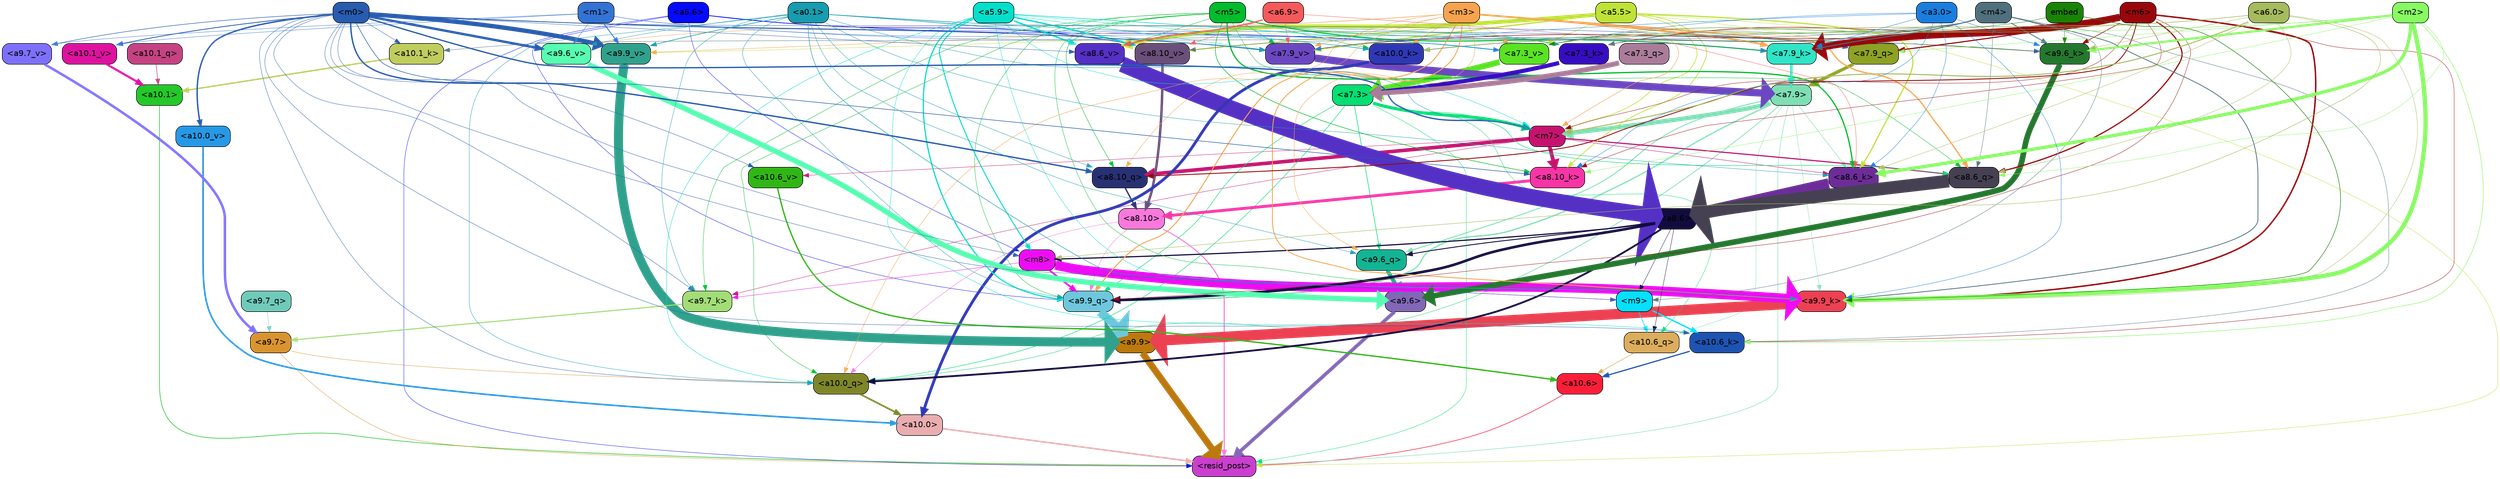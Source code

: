 strict digraph "" {
	graph [bgcolor=transparent,
		layout=dot,
		overlap=false,
		splines=true
	];
	"<a10.6>"	[color=black,
		fillcolor="#fc1e39",
		fontname=Helvetica,
		shape=box,
		style="filled, rounded"];
	"<resid_post>"	[color=black,
		fillcolor="#ca3fce",
		fontname=Helvetica,
		shape=box,
		style="filled, rounded"];
	"<a10.6>" -> "<resid_post>"	[color="#fc1e39",
		penwidth=0.9498605728149414];
	"<a10.1>"	[color=black,
		fillcolor="#22c928",
		fontname=Helvetica,
		shape=box,
		style="filled, rounded"];
	"<a10.1>" -> "<resid_post>"	[color="#22c928",
		penwidth=1.0084514617919922];
	"<a10.0>"	[color=black,
		fillcolor="#e9adb0",
		fontname=Helvetica,
		shape=box,
		style="filled, rounded"];
	"<a10.0>" -> "<resid_post>"	[color="#e9adb0",
		penwidth=2.5814952850341797];
	"<a9.9>"	[color=black,
		fillcolor="#bb790e",
		fontname=Helvetica,
		shape=box,
		style="filled, rounded"];
	"<a9.9>" -> "<resid_post>"	[color="#bb790e",
		penwidth=11.610888481140137];
	"<a9.7>"	[color=black,
		fillcolor="#d99430",
		fontname=Helvetica,
		shape=box,
		style="filled, rounded"];
	"<a9.7>" -> "<resid_post>"	[color="#d99430",
		penwidth=0.6];
	"<a10.0_q>"	[color=black,
		fillcolor="#7e8628",
		fontname=Helvetica,
		shape=box,
		style="filled, rounded"];
	"<a9.7>" -> "<a10.0_q>"	[color="#d99430",
		penwidth=0.6];
	"<a9.6>"	[color=black,
		fillcolor="#8267b7",
		fontname=Helvetica,
		shape=box,
		style="filled, rounded"];
	"<a9.6>" -> "<resid_post>"	[color="#8267b7",
		penwidth=6.121421813964844];
	"<a8.10>"	[color=black,
		fillcolor="#f878db",
		fontname=Helvetica,
		shape=box,
		style="filled, rounded"];
	"<a8.10>" -> "<resid_post>"	[color="#f878db",
		penwidth=1.7841739654541016];
	"<a8.10>" -> "<a10.0_q>"	[color="#f878db",
		penwidth=0.6612663269042969];
	"<a9.9_q>"	[color=black,
		fillcolor="#6ec7dc",
		fontname=Helvetica,
		shape=box,
		style="filled, rounded"];
	"<a8.10>" -> "<a9.9_q>"	[color="#f878db",
		penwidth=0.6];
	"<a7.9>"	[color=black,
		fillcolor="#7edfb4",
		fontname=Helvetica,
		shape=box,
		style="filled, rounded"];
	"<a7.9>" -> "<resid_post>"	[color="#7edfb4",
		penwidth=0.8109169006347656];
	"<a10.6_q>"	[color=black,
		fillcolor="#dcad5d",
		fontname=Helvetica,
		shape=box,
		style="filled, rounded"];
	"<a7.9>" -> "<a10.6_q>"	[color="#7edfb4",
		penwidth=0.6];
	"<a7.9>" -> "<a10.0_q>"	[color="#7edfb4",
		penwidth=1.19378662109375];
	"<m7>"	[color=black,
		fillcolor="#c5136f",
		fontname=Helvetica,
		shape=box,
		style="filled, rounded"];
	"<a7.9>" -> "<m7>"	[color="#7edfb4",
		penwidth=7.3899383544921875];
	"<a7.9>" -> "<a9.9_q>"	[color="#7edfb4",
		penwidth=2.1764984130859375];
	"<a9.6_q>"	[color=black,
		fillcolor="#12b494",
		fontname=Helvetica,
		shape=box,
		style="filled, rounded"];
	"<a7.9>" -> "<a9.6_q>"	[color="#7edfb4",
		penwidth=1.6184196472167969];
	"<a9.9_k>"	[color=black,
		fillcolor="#ec4152",
		fontname=Helvetica,
		shape=box,
		style="filled, rounded"];
	"<a7.9>" -> "<a9.9_k>"	[color="#7edfb4",
		penwidth=0.6];
	"<a8.6_k>"	[color=black,
		fillcolor="#6d2d99",
		fontname=Helvetica,
		shape=box,
		style="filled, rounded"];
	"<a7.9>" -> "<a8.6_k>"	[color="#7edfb4",
		penwidth=0.7570610046386719];
	"<a7.3>"	[color=black,
		fillcolor="#02df73",
		fontname=Helvetica,
		shape=box,
		style="filled, rounded"];
	"<a7.3>" -> "<resid_post>"	[color="#02df73",
		penwidth=0.6];
	"<a7.3>" -> "<a10.6_q>"	[color="#02df73",
		penwidth=0.6];
	"<a7.3>" -> "<a10.0_q>"	[color="#02df73",
		penwidth=0.8208656311035156];
	"<a7.3>" -> "<m7>"	[color="#02df73",
		penwidth=5.189311981201172];
	"<a7.3>" -> "<a9.9_q>"	[color="#02df73",
		penwidth=0.8119163513183594];
	"<a7.3>" -> "<a9.6_q>"	[color="#02df73",
		penwidth=0.9649925231933594];
	"<a8.6_q>"	[color=black,
		fillcolor="#454152",
		fontname=Helvetica,
		shape=box,
		style="filled, rounded"];
	"<a7.3>" -> "<a8.6_q>"	[color="#02df73",
		penwidth=0.7801322937011719];
	"<a6.6>"	[color=black,
		fillcolor="#060afd",
		fontname=Helvetica,
		shape=box,
		style="filled, rounded"];
	"<a6.6>" -> "<resid_post>"	[color="#060afd",
		penwidth=0.6];
	"<m8>"	[color=black,
		fillcolor="#ee0cf4",
		fontname=Helvetica,
		shape=box,
		style="filled, rounded"];
	"<a6.6>" -> "<m8>"	[color="#060afd",
		penwidth=0.6];
	"<a6.6>" -> "<a9.9_q>"	[color="#060afd",
		penwidth=0.6];
	"<a8.10_v>"	[color=black,
		fillcolor="#6a4f7b",
		fontname=Helvetica,
		shape=box,
		style="filled, rounded"];
	"<a6.6>" -> "<a8.10_v>"	[color="#060afd",
		penwidth=1.0661506652832031];
	"<a7.3_v>"	[color=black,
		fillcolor="#59e322",
		fontname=Helvetica,
		shape=box,
		style="filled, rounded"];
	"<a6.6>" -> "<a7.3_v>"	[color="#060afd",
		penwidth=0.8506813049316406];
	"<a5.5>"	[color=black,
		fillcolor="#bfe236",
		fontname=Helvetica,
		shape=box,
		style="filled, rounded"];
	"<a5.5>" -> "<resid_post>"	[color="#bfe236",
		penwidth=0.6];
	"<a5.5>" -> "<m7>"	[color="#bfe236",
		penwidth=1.0865592956542969];
	"<a9.9_v>"	[color=black,
		fillcolor="#30a18c",
		fontname=Helvetica,
		shape=box,
		style="filled, rounded"];
	"<a5.5>" -> "<a9.9_v>"	[color="#bfe236",
		penwidth=0.6];
	"<a8.10_k>"	[color=black,
		fillcolor="#f835a6",
		fontname=Helvetica,
		shape=box,
		style="filled, rounded"];
	"<a5.5>" -> "<a8.10_k>"	[color="#bfe236",
		penwidth=1.1390800476074219];
	"<a5.5>" -> "<a8.6_k>"	[color="#bfe236",
		penwidth=2.00030517578125];
	"<a5.5>" -> "<a8.10_v>"	[color="#bfe236",
		penwidth=1.4206085205078125];
	"<a8.6_v>"	[color=black,
		fillcolor="#5530c5",
		fontname=Helvetica,
		shape=box,
		style="filled, rounded"];
	"<a5.5>" -> "<a8.6_v>"	[color="#bfe236",
		penwidth=6.534294128417969];
	"<a7.9_q>"	[color=black,
		fillcolor="#8da224",
		fontname=Helvetica,
		shape=box,
		style="filled, rounded"];
	"<a5.5>" -> "<a7.9_q>"	[color="#bfe236",
		penwidth=0.6];
	"<a7.9_v>"	[color=black,
		fillcolor="#6b48c2",
		fontname=Helvetica,
		shape=box,
		style="filled, rounded"];
	"<a5.5>" -> "<a7.9_v>"	[color="#bfe236",
		penwidth=2.0819549560546875];
	"<a5.5>" -> "<a7.3_v>"	[color="#bfe236",
		penwidth=0.8107681274414062];
	"<a10.6_q>" -> "<a10.6>"	[color="#dcad5d",
		penwidth=0.9244728088378906];
	"<a10.1_q>"	[color=black,
		fillcolor="#c54382",
		fontname=Helvetica,
		shape=box,
		style="filled, rounded"];
	"<a10.1_q>" -> "<a10.1>"	[color="#c54382",
		penwidth=0.9268798828125];
	"<a10.0_q>" -> "<a10.0>"	[color="#7e8628",
		penwidth=2.905670166015625];
	"<a10.6_k>"	[color=black,
		fillcolor="#1d53b1",
		fontname=Helvetica,
		shape=box,
		style="filled, rounded"];
	"<a10.6_k>" -> "<a10.6>"	[color="#1d53b1",
		penwidth=2.0319366455078125];
	"<a10.1_k>"	[color=black,
		fillcolor="#bfcd5e",
		fontname=Helvetica,
		shape=box,
		style="filled, rounded"];
	"<a10.1_k>" -> "<a10.1>"	[color="#bfcd5e",
		penwidth=2.4037628173828125];
	"<a10.0_k>"	[color=black,
		fillcolor="#2f38b4",
		fontname=Helvetica,
		shape=box,
		style="filled, rounded"];
	"<a10.0_k>" -> "<a10.0>"	[color="#2f38b4",
		penwidth=4.9319305419921875];
	"<a10.6_v>"	[color=black,
		fillcolor="#30b716",
		fontname=Helvetica,
		shape=box,
		style="filled, rounded"];
	"<a10.6_v>" -> "<a10.6>"	[color="#30b716",
		penwidth=2.290935516357422];
	"<a10.1_v>"	[color=black,
		fillcolor="#de12a0",
		fontname=Helvetica,
		shape=box,
		style="filled, rounded"];
	"<a10.1_v>" -> "<a10.1>"	[color="#de12a0",
		penwidth=3.6398468017578125];
	"<a10.0_v>"	[color=black,
		fillcolor="#2798e6",
		fontname=Helvetica,
		shape=box,
		style="filled, rounded"];
	"<a10.0_v>" -> "<a10.0>"	[color="#2798e6",
		penwidth=2.7666168212890625];
	"<m9>"	[color=black,
		fillcolor="#04e0fd",
		fontname=Helvetica,
		shape=box,
		style="filled, rounded"];
	"<m9>" -> "<a10.6_q>"	[color="#04e0fd",
		penwidth=1.0384025573730469];
	"<m9>" -> "<a10.6_k>"	[color="#04e0fd",
		penwidth=2.371124267578125];
	"<a8.6>"	[color=black,
		fillcolor="#120c3e",
		fontname=Helvetica,
		shape=box,
		style="filled, rounded"];
	"<a8.6>" -> "<a10.6_q>"	[color="#120c3e",
		penwidth=0.6];
	"<a8.6>" -> "<a10.0_q>"	[color="#120c3e",
		penwidth=3.1841888427734375];
	"<a8.6>" -> "<m9>"	[color="#120c3e",
		penwidth=0.6];
	"<a8.6>" -> "<m8>"	[color="#120c3e",
		penwidth=1.972564697265625];
	"<a8.6>" -> "<a9.9_q>"	[color="#120c3e",
		penwidth=4.482503890991211];
	"<a8.6>" -> "<a9.6_q>"	[color="#120c3e",
		penwidth=1.515838623046875];
	"<m5>"	[color=black,
		fillcolor="#01bc2d",
		fontname=Helvetica,
		shape=box,
		style="filled, rounded"];
	"<m5>" -> "<a10.0_q>"	[color="#01bc2d",
		penwidth=0.6];
	"<m5>" -> "<a10.0_k>"	[color="#01bc2d",
		penwidth=0.6];
	"<m5>" -> "<a9.9_q>"	[color="#01bc2d",
		penwidth=0.6];
	"<m5>" -> "<a9.9_k>"	[color="#01bc2d",
		penwidth=0.6];
	"<a9.7_k>"	[color=black,
		fillcolor="#a2dd77",
		fontname=Helvetica,
		shape=box,
		style="filled, rounded"];
	"<m5>" -> "<a9.7_k>"	[color="#01bc2d",
		penwidth=0.6];
	"<a9.6_k>"	[color=black,
		fillcolor="#24782e",
		fontname=Helvetica,
		shape=box,
		style="filled, rounded"];
	"<m5>" -> "<a9.6_k>"	[color="#01bc2d",
		penwidth=0.7197036743164062];
	"<a8.10_q>"	[color=black,
		fillcolor="#283173",
		fontname=Helvetica,
		shape=box,
		style="filled, rounded"];
	"<m5>" -> "<a8.10_q>"	[color="#01bc2d",
		penwidth=0.7198371887207031];
	"<m5>" -> "<a8.6_q>"	[color="#01bc2d",
		penwidth=0.6];
	"<m5>" -> "<a8.10_k>"	[color="#01bc2d",
		penwidth=0.9238471984863281];
	"<m5>" -> "<a8.6_k>"	[color="#01bc2d",
		penwidth=2.1219520568847656];
	"<m5>" -> "<a8.6_v>"	[color="#01bc2d",
		penwidth=0.6];
	"<m5>" -> "<a7.9_q>"	[color="#01bc2d",
		penwidth=0.6];
	"<a7.9_k>"	[color=black,
		fillcolor="#30e4c6",
		fontname=Helvetica,
		shape=box,
		style="filled, rounded"];
	"<m5>" -> "<a7.9_k>"	[color="#01bc2d",
		penwidth=1.7779998779296875];
	"<a7.3_k>"	[color=black,
		fillcolor="#360dc1",
		fontname=Helvetica,
		shape=box,
		style="filled, rounded"];
	"<m5>" -> "<a7.3_k>"	[color="#01bc2d",
		penwidth=0.6];
	"<m5>" -> "<a7.9_v>"	[color="#01bc2d",
		penwidth=0.6];
	"<a5.9>"	[color=black,
		fillcolor="#04dfcb",
		fontname=Helvetica,
		shape=box,
		style="filled, rounded"];
	"<a5.9>" -> "<a10.0_q>"	[color="#04dfcb",
		penwidth=0.6463394165039062];
	"<a5.9>" -> "<a10.6_k>"	[color="#04dfcb",
		penwidth=0.6];
	"<a5.9>" -> "<a10.0_k>"	[color="#04dfcb",
		penwidth=0.6];
	"<a5.9>" -> "<m7>"	[color="#04dfcb",
		penwidth=0.6];
	"<a5.9>" -> "<m8>"	[color="#04dfcb",
		penwidth=1.6550712585449219];
	"<a5.9>" -> "<a9.9_q>"	[color="#04dfcb",
		penwidth=2.019031524658203];
	"<a5.9>" -> "<a9.9_k>"	[color="#04dfcb",
		penwidth=0.6];
	"<a5.9>" -> "<a8.10_v>"	[color="#04dfcb",
		penwidth=2.2765426635742188];
	"<a5.9>" -> "<a8.6_v>"	[color="#04dfcb",
		penwidth=2.4934005737304688];
	"<a5.9>" -> "<a7.9_v>"	[color="#04dfcb",
		penwidth=0.6];
	"<a5.9>" -> "<a7.3_v>"	[color="#04dfcb",
		penwidth=0.9861984252929688];
	"<m3>"	[color=black,
		fillcolor="#f6a34f",
		fontname=Helvetica,
		shape=box,
		style="filled, rounded"];
	"<m3>" -> "<a10.0_q>"	[color="#f6a34f",
		penwidth=0.6597442626953125];
	"<m3>" -> "<a10.0_k>"	[color="#f6a34f",
		penwidth=0.6506614685058594];
	"<m3>" -> "<m7>"	[color="#f6a34f",
		penwidth=0.7659339904785156];
	"<m3>" -> "<a9.9_q>"	[color="#f6a34f",
		penwidth=1.6276321411132812];
	"<m3>" -> "<a9.6_q>"	[color="#f6a34f",
		penwidth=0.6724472045898438];
	"<m3>" -> "<a9.9_k>"	[color="#f6a34f",
		penwidth=1.4574642181396484];
	"<m3>" -> "<a9.6_k>"	[color="#f6a34f",
		penwidth=0.6];
	"<m3>" -> "<a9.9_v>"	[color="#f6a34f",
		penwidth=0.6589469909667969];
	"<a9.6_v>"	[color=black,
		fillcolor="#57fdb1",
		fontname=Helvetica,
		shape=box,
		style="filled, rounded"];
	"<m3>" -> "<a9.6_v>"	[color="#f6a34f",
		penwidth=0.6];
	"<m3>" -> "<a8.10_q>"	[color="#f6a34f",
		penwidth=0.6];
	"<m3>" -> "<a8.6_q>"	[color="#f6a34f",
		penwidth=2.1676406860351562];
	"<m3>" -> "<a7.9_q>"	[color="#f6a34f",
		penwidth=0.6];
	"<m3>" -> "<a7.9_k>"	[color="#f6a34f",
		penwidth=2.978912353515625];
	"<m3>" -> "<a7.9_v>"	[color="#f6a34f",
		penwidth=0.6];
	"<m3>" -> "<a7.3_v>"	[color="#f6a34f",
		penwidth=0.6];
	"<m0>"	[color=black,
		fillcolor="#285cae",
		fontname=Helvetica,
		shape=box,
		style="filled, rounded"];
	"<m0>" -> "<a10.0_q>"	[color="#285cae",
		penwidth=0.6];
	"<m0>" -> "<a10.6_k>"	[color="#285cae",
		penwidth=0.6];
	"<m0>" -> "<a10.1_k>"	[color="#285cae",
		penwidth=0.6];
	"<m0>" -> "<a10.6_v>"	[color="#285cae",
		penwidth=0.6];
	"<m0>" -> "<a10.1_v>"	[color="#285cae",
		penwidth=1.3360328674316406];
	"<m0>" -> "<a10.0_v>"	[color="#285cae",
		penwidth=2.4083595275878906];
	"<m0>" -> "<m9>"	[color="#285cae",
		penwidth=0.6];
	"<m0>" -> "<m7>"	[color="#285cae",
		penwidth=2.224945068359375];
	"<m0>" -> "<m8>"	[color="#285cae",
		penwidth=0.6];
	"<m0>" -> "<a9.7_k>"	[color="#285cae",
		penwidth=0.6];
	"<m0>" -> "<a9.6_k>"	[color="#285cae",
		penwidth=0.6];
	"<m0>" -> "<a9.9_v>"	[color="#285cae",
		penwidth=7.537467956542969];
	"<a9.7_v>"	[color=black,
		fillcolor="#7e70fc",
		fontname=Helvetica,
		shape=box,
		style="filled, rounded"];
	"<m0>" -> "<a9.7_v>"	[color="#285cae",
		penwidth=0.8575286865234375];
	"<m0>" -> "<a9.6_v>"	[color="#285cae",
		penwidth=4.1688385009765625];
	"<m0>" -> "<a8.10_q>"	[color="#285cae",
		penwidth=2.3761940002441406];
	"<m0>" -> "<a8.10_k>"	[color="#285cae",
		penwidth=0.9220962524414062];
	"<m0>" -> "<a8.6_v>"	[color="#285cae",
		penwidth=0.6];
	"<m0>" -> "<a7.9_q>"	[color="#285cae",
		penwidth=0.6];
	"<m0>" -> "<a7.9_v>"	[color="#285cae",
		penwidth=1.2114486694335938];
	"<a0.1>"	[color=black,
		fillcolor="#189caf",
		fontname=Helvetica,
		shape=box,
		style="filled, rounded"];
	"<a0.1>" -> "<a10.0_q>"	[color="#189caf",
		penwidth=0.6];
	"<a0.1>" -> "<a10.0_k>"	[color="#189caf",
		penwidth=0.6768684387207031];
	"<a0.1>" -> "<m7>"	[color="#189caf",
		penwidth=0.6];
	"<a0.1>" -> "<a9.9_q>"	[color="#189caf",
		penwidth=0.6];
	"<a0.1>" -> "<a9.6_q>"	[color="#189caf",
		penwidth=0.6];
	"<a0.1>" -> "<a9.9_k>"	[color="#189caf",
		penwidth=0.81341552734375];
	"<a0.1>" -> "<a9.7_k>"	[color="#189caf",
		penwidth=0.6];
	"<a0.1>" -> "<a9.9_v>"	[color="#189caf",
		penwidth=1.062591552734375];
	"<a0.1>" -> "<a9.6_v>"	[color="#189caf",
		penwidth=0.6];
	"<a0.1>" -> "<a8.10_q>"	[color="#189caf",
		penwidth=0.6];
	"<a0.1>" -> "<a8.6_k>"	[color="#189caf",
		penwidth=0.6];
	"<a0.1>" -> "<a8.10_v>"	[color="#189caf",
		penwidth=0.6];
	"<a0.1>" -> "<a7.3_k>"	[color="#189caf",
		penwidth=0.6];
	"<a0.1>" -> "<a7.9_v>"	[color="#189caf",
		penwidth=0.6];
	"<m6>"	[color=black,
		fillcolor="#99070b",
		fontname=Helvetica,
		shape=box,
		style="filled, rounded"];
	"<m6>" -> "<a10.6_k>"	[color="#99070b",
		penwidth=0.6];
	"<m6>" -> "<m7>"	[color="#99070b",
		penwidth=0.6];
	"<m6>" -> "<a9.9_q>"	[color="#99070b",
		penwidth=0.6];
	"<m6>" -> "<a9.9_k>"	[color="#99070b",
		penwidth=2.533975601196289];
	"<m6>" -> "<a9.6_k>"	[color="#99070b",
		penwidth=0.9471282958984375];
	"<m6>" -> "<a8.10_q>"	[color="#99070b",
		penwidth=1.4854621887207031];
	"<m6>" -> "<a8.6_q>"	[color="#99070b",
		penwidth=2.0796165466308594];
	"<m6>" -> "<a8.10_k>"	[color="#99070b",
		penwidth=0.6];
	"<m6>" -> "<a7.9_q>"	[color="#99070b",
		penwidth=1.9016571044921875];
	"<m6>" -> "<a7.9_k>"	[color="#99070b",
		penwidth=12.277053833007812];
	"<m6>" -> "<a7.3_k>"	[color="#99070b",
		penwidth=0.8951148986816406];
	"<m6>" -> "<a7.9_v>"	[color="#99070b",
		penwidth=0.8897933959960938];
	"<m4>"	[color=black,
		fillcolor="#50707e",
		fontname=Helvetica,
		shape=box,
		style="filled, rounded"];
	"<m4>" -> "<a10.6_k>"	[color="#50707e",
		penwidth=0.6];
	"<m4>" -> "<a10.1_k>"	[color="#50707e",
		penwidth=0.6];
	"<m4>" -> "<a10.0_k>"	[color="#50707e",
		penwidth=1.230804443359375];
	"<m4>" -> "<m9>"	[color="#50707e",
		penwidth=0.6];
	"<m4>" -> "<a9.9_k>"	[color="#50707e",
		penwidth=1.3186264038085938];
	"<m4>" -> "<a9.6_k>"	[color="#50707e",
		penwidth=1.3722038269042969];
	"<m4>" -> "<a8.6_q>"	[color="#50707e",
		penwidth=0.6];
	"<m4>" -> "<a8.10_v>"	[color="#50707e",
		penwidth=0.6];
	"<m4>" -> "<a7.9_k>"	[color="#50707e",
		penwidth=1.5913276672363281];
	"<m4>" -> "<a7.3_k>"	[color="#50707e",
		penwidth=0.6];
	"<m2>"	[color=black,
		fillcolor="#88f963",
		fontname=Helvetica,
		shape=box,
		style="filled, rounded"];
	"<m2>" -> "<a10.6_k>"	[color="#88f963",
		penwidth=0.8380241394042969];
	"<m2>" -> "<a10.0_k>"	[color="#88f963",
		penwidth=0.6622200012207031];
	"<m2>" -> "<a9.9_k>"	[color="#88f963",
		penwidth=7.476325988769531];
	"<m2>" -> "<a9.6_k>"	[color="#88f963",
		penwidth=3.761505126953125];
	"<m2>" -> "<a8.6_q>"	[color="#88f963",
		penwidth=0.6];
	"<m2>" -> "<a8.10_k>"	[color="#88f963",
		penwidth=0.6];
	"<m2>" -> "<a8.6_k>"	[color="#88f963",
		penwidth=5.699577331542969];
	"<m2>" -> "<a7.9_q>"	[color="#88f963",
		penwidth=0.6];
	"<a6.0>"	[color=black,
		fillcolor="#a5bb5d",
		fontname=Helvetica,
		shape=box,
		style="filled, rounded"];
	"<a6.0>" -> "<a10.0_k>"	[color="#a5bb5d",
		penwidth=0.6];
	"<a6.0>" -> "<m7>"	[color="#a5bb5d",
		penwidth=1.694061279296875];
	"<a6.0>" -> "<m8>"	[color="#a5bb5d",
		penwidth=0.7418403625488281];
	"<a6.0>" -> "<a9.9_k>"	[color="#a5bb5d",
		penwidth=0.6];
	"<a6.0>" -> "<a9.6_k>"	[color="#a5bb5d",
		penwidth=0.6];
	"<a6.0>" -> "<a8.6_q>"	[color="#a5bb5d",
		penwidth=0.6];
	"<a6.0>" -> "<a8.6_k>"	[color="#a5bb5d",
		penwidth=0.6];
	"<a6.0>" -> "<a7.3_v>"	[color="#a5bb5d",
		penwidth=0.9905738830566406];
	"<m7>" -> "<a10.6_v>"	[color="#c5136f",
		penwidth=0.6];
	"<m7>" -> "<a9.7_k>"	[color="#c5136f",
		penwidth=0.6];
	"<m7>" -> "<a8.10_q>"	[color="#c5136f",
		penwidth=6.2237091064453125];
	"<m7>" -> "<a8.6_q>"	[color="#c5136f",
		penwidth=1.9677276611328125];
	"<m7>" -> "<a8.10_k>"	[color="#c5136f",
		penwidth=6.505390167236328];
	"<m7>" -> "<a8.6_k>"	[color="#c5136f",
		penwidth=0.6821136474609375];
	"<m1>"	[color=black,
		fillcolor="#3373d4",
		fontname=Helvetica,
		shape=box,
		style="filled, rounded"];
	"<m1>" -> "<a10.1_v>"	[color="#3373d4",
		penwidth=0.6];
	"<m1>" -> "<a9.9_v>"	[color="#3373d4",
		penwidth=1.4082679748535156];
	"<m1>" -> "<a9.7_v>"	[color="#3373d4",
		penwidth=0.6];
	"<m1>" -> "<a9.6_v>"	[color="#3373d4",
		penwidth=0.6];
	"<m1>" -> "<a7.9_k>"	[color="#3373d4",
		penwidth=0.6];
	"<m1>" -> "<a7.3_v>"	[color="#3373d4",
		penwidth=0.6];
	"<m8>" -> "<m9>"	[color="#ee0cf4",
		penwidth=0.6];
	"<m8>" -> "<a9.9_q>"	[color="#ee0cf4",
		penwidth=3.073810577392578];
	"<m8>" -> "<a9.9_k>"	[color="#ee0cf4",
		penwidth=16.255420684814453];
	"<m8>" -> "<a9.7_k>"	[color="#ee0cf4",
		penwidth=0.6];
	"<a9.9_q>" -> "<a9.9>"	[color="#6ec7dc",
		penwidth=15.310546875];
	"<a9.7_q>"	[color=black,
		fillcolor="#70caba",
		fontname=Helvetica,
		shape=box,
		style="filled, rounded"];
	"<a9.7_q>" -> "<a9.7>"	[color="#70caba",
		penwidth=0.6];
	"<a9.6_q>" -> "<a9.6>"	[color="#12b494",
		penwidth=6.823722839355469];
	"<a9.9_k>" -> "<a9.9>"	[color="#ec4152",
		penwidth=17.953022003173828];
	"<a9.7_k>" -> "<a9.7>"	[color="#a2dd77",
		penwidth=1.85101318359375];
	"<a9.6_k>" -> "<a9.6>"	[color="#24782e",
		penwidth=9.787818908691406];
	"<a9.9_v>" -> "<a9.9>"	[color="#30a18c",
		penwidth=15.728643417358398];
	"<a9.7_v>" -> "<a9.7>"	[color="#7e70fc",
		penwidth=4.305488586425781];
	"<a9.6_v>" -> "<a9.6>"	[color="#57fdb1",
		penwidth=9.212547302246094];
	"<a3.0>"	[color=black,
		fillcolor="#197ede",
		fontname=Helvetica,
		shape=box,
		style="filled, rounded"];
	"<a3.0>" -> "<a9.9_k>"	[color="#197ede",
		penwidth=0.6];
	"<a3.0>" -> "<a9.6_k>"	[color="#197ede",
		penwidth=0.6];
	"<a3.0>" -> "<a8.10_k>"	[color="#197ede",
		penwidth=0.6];
	"<a3.0>" -> "<a8.6_k>"	[color="#197ede",
		penwidth=0.6];
	"<a3.0>" -> "<a7.9_k>"	[color="#197ede",
		penwidth=0.6];
	"<a3.0>" -> "<a7.9_v>"	[color="#197ede",
		penwidth=0.6];
	"<a3.0>" -> "<a7.3_v>"	[color="#197ede",
		penwidth=0.6];
	embed	[color=black,
		fillcolor="#198306",
		fontname=Helvetica,
		shape=box,
		style="filled, rounded"];
	embed -> "<a9.9_k>"	[color="#198306",
		penwidth=0.8602714538574219];
	embed -> "<a9.6_k>"	[color="#198306",
		penwidth=0.6];
	embed -> "<a7.3_v>"	[color="#198306",
		penwidth=0.6];
	"<a8.10_q>" -> "<a8.10>"	[color="#283173",
		penwidth=2.2933731079101562];
	"<a8.6_q>" -> "<a8.6>"	[color="#454152",
		penwidth=22.21251106262207];
	"<a8.10_k>" -> "<a8.10>"	[color="#f835a6",
		penwidth=5.009056091308594];
	"<a8.6_k>" -> "<a8.6>"	[color="#6d2d99",
		penwidth=19.114789962768555];
	"<a8.10_v>" -> "<a8.10>"	[color="#6a4f7b",
		penwidth=4.248416900634766];
	"<a8.6_v>" -> "<a8.6>"	[color="#5530c5",
		penwidth=27.461654663085938];
	"<a6.9>"	[color=black,
		fillcolor="#f45a5c",
		fontname=Helvetica,
		shape=box,
		style="filled, rounded"];
	"<a6.9>" -> "<a8.6_k>"	[color="#f45a5c",
		penwidth=0.6];
	"<a6.9>" -> "<a8.10_v>"	[color="#f45a5c",
		penwidth=0.6];
	"<a6.9>" -> "<a8.6_v>"	[color="#f45a5c",
		penwidth=2.0546798706054688];
	"<a6.9>" -> "<a7.9_v>"	[color="#f45a5c",
		penwidth=0.6];
	"<a7.9_q>" -> "<a7.9>"	[color="#8da224",
		penwidth=5.6087493896484375];
	"<a7.3_q>"	[color=black,
		fillcolor="#ab7c9a",
		fontname=Helvetica,
		shape=box,
		style="filled, rounded"];
	"<a7.3_q>" -> "<a7.3>"	[color="#ab7c9a",
		penwidth=8.568470001220703];
	"<a7.9_k>" -> "<a7.9>"	[color="#30e4c6",
		penwidth=4.179893493652344];
	"<a7.3_k>" -> "<a7.3>"	[color="#360dc1",
		penwidth=7.138481140136719];
	"<a7.9_v>" -> "<a7.9>"	[color="#6b48c2",
		penwidth=12.677261352539062];
	"<a7.3_v>" -> "<a7.3>"	[color="#59e322",
		penwidth=10.205863952636719];
}
